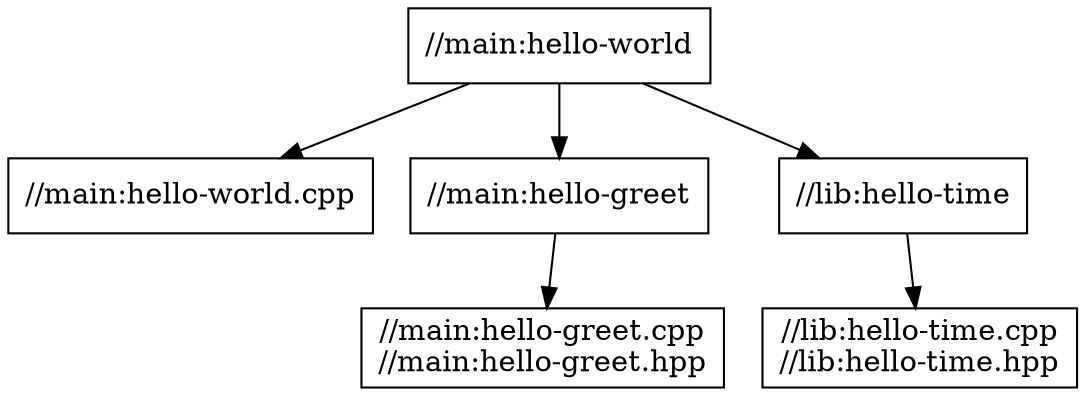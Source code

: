 digraph mygraph {
  node [shape=box];
  "//main:hello-world"
  "//main:hello-world" -> "//main:hello-world.cpp"
  "//main:hello-world" -> "//main:hello-greet"
  "//main:hello-world" -> "//lib:hello-time"
  "//lib:hello-time"
  "//lib:hello-time" -> "//lib:hello-time.cpp\n//lib:hello-time.hpp"
  "//lib:hello-time.cpp\n//lib:hello-time.hpp"
  "//main:hello-greet"
  "//main:hello-greet" -> "//main:hello-greet.cpp\n//main:hello-greet.hpp"
  "//main:hello-greet.cpp\n//main:hello-greet.hpp"
  "//main:hello-world.cpp"
}
